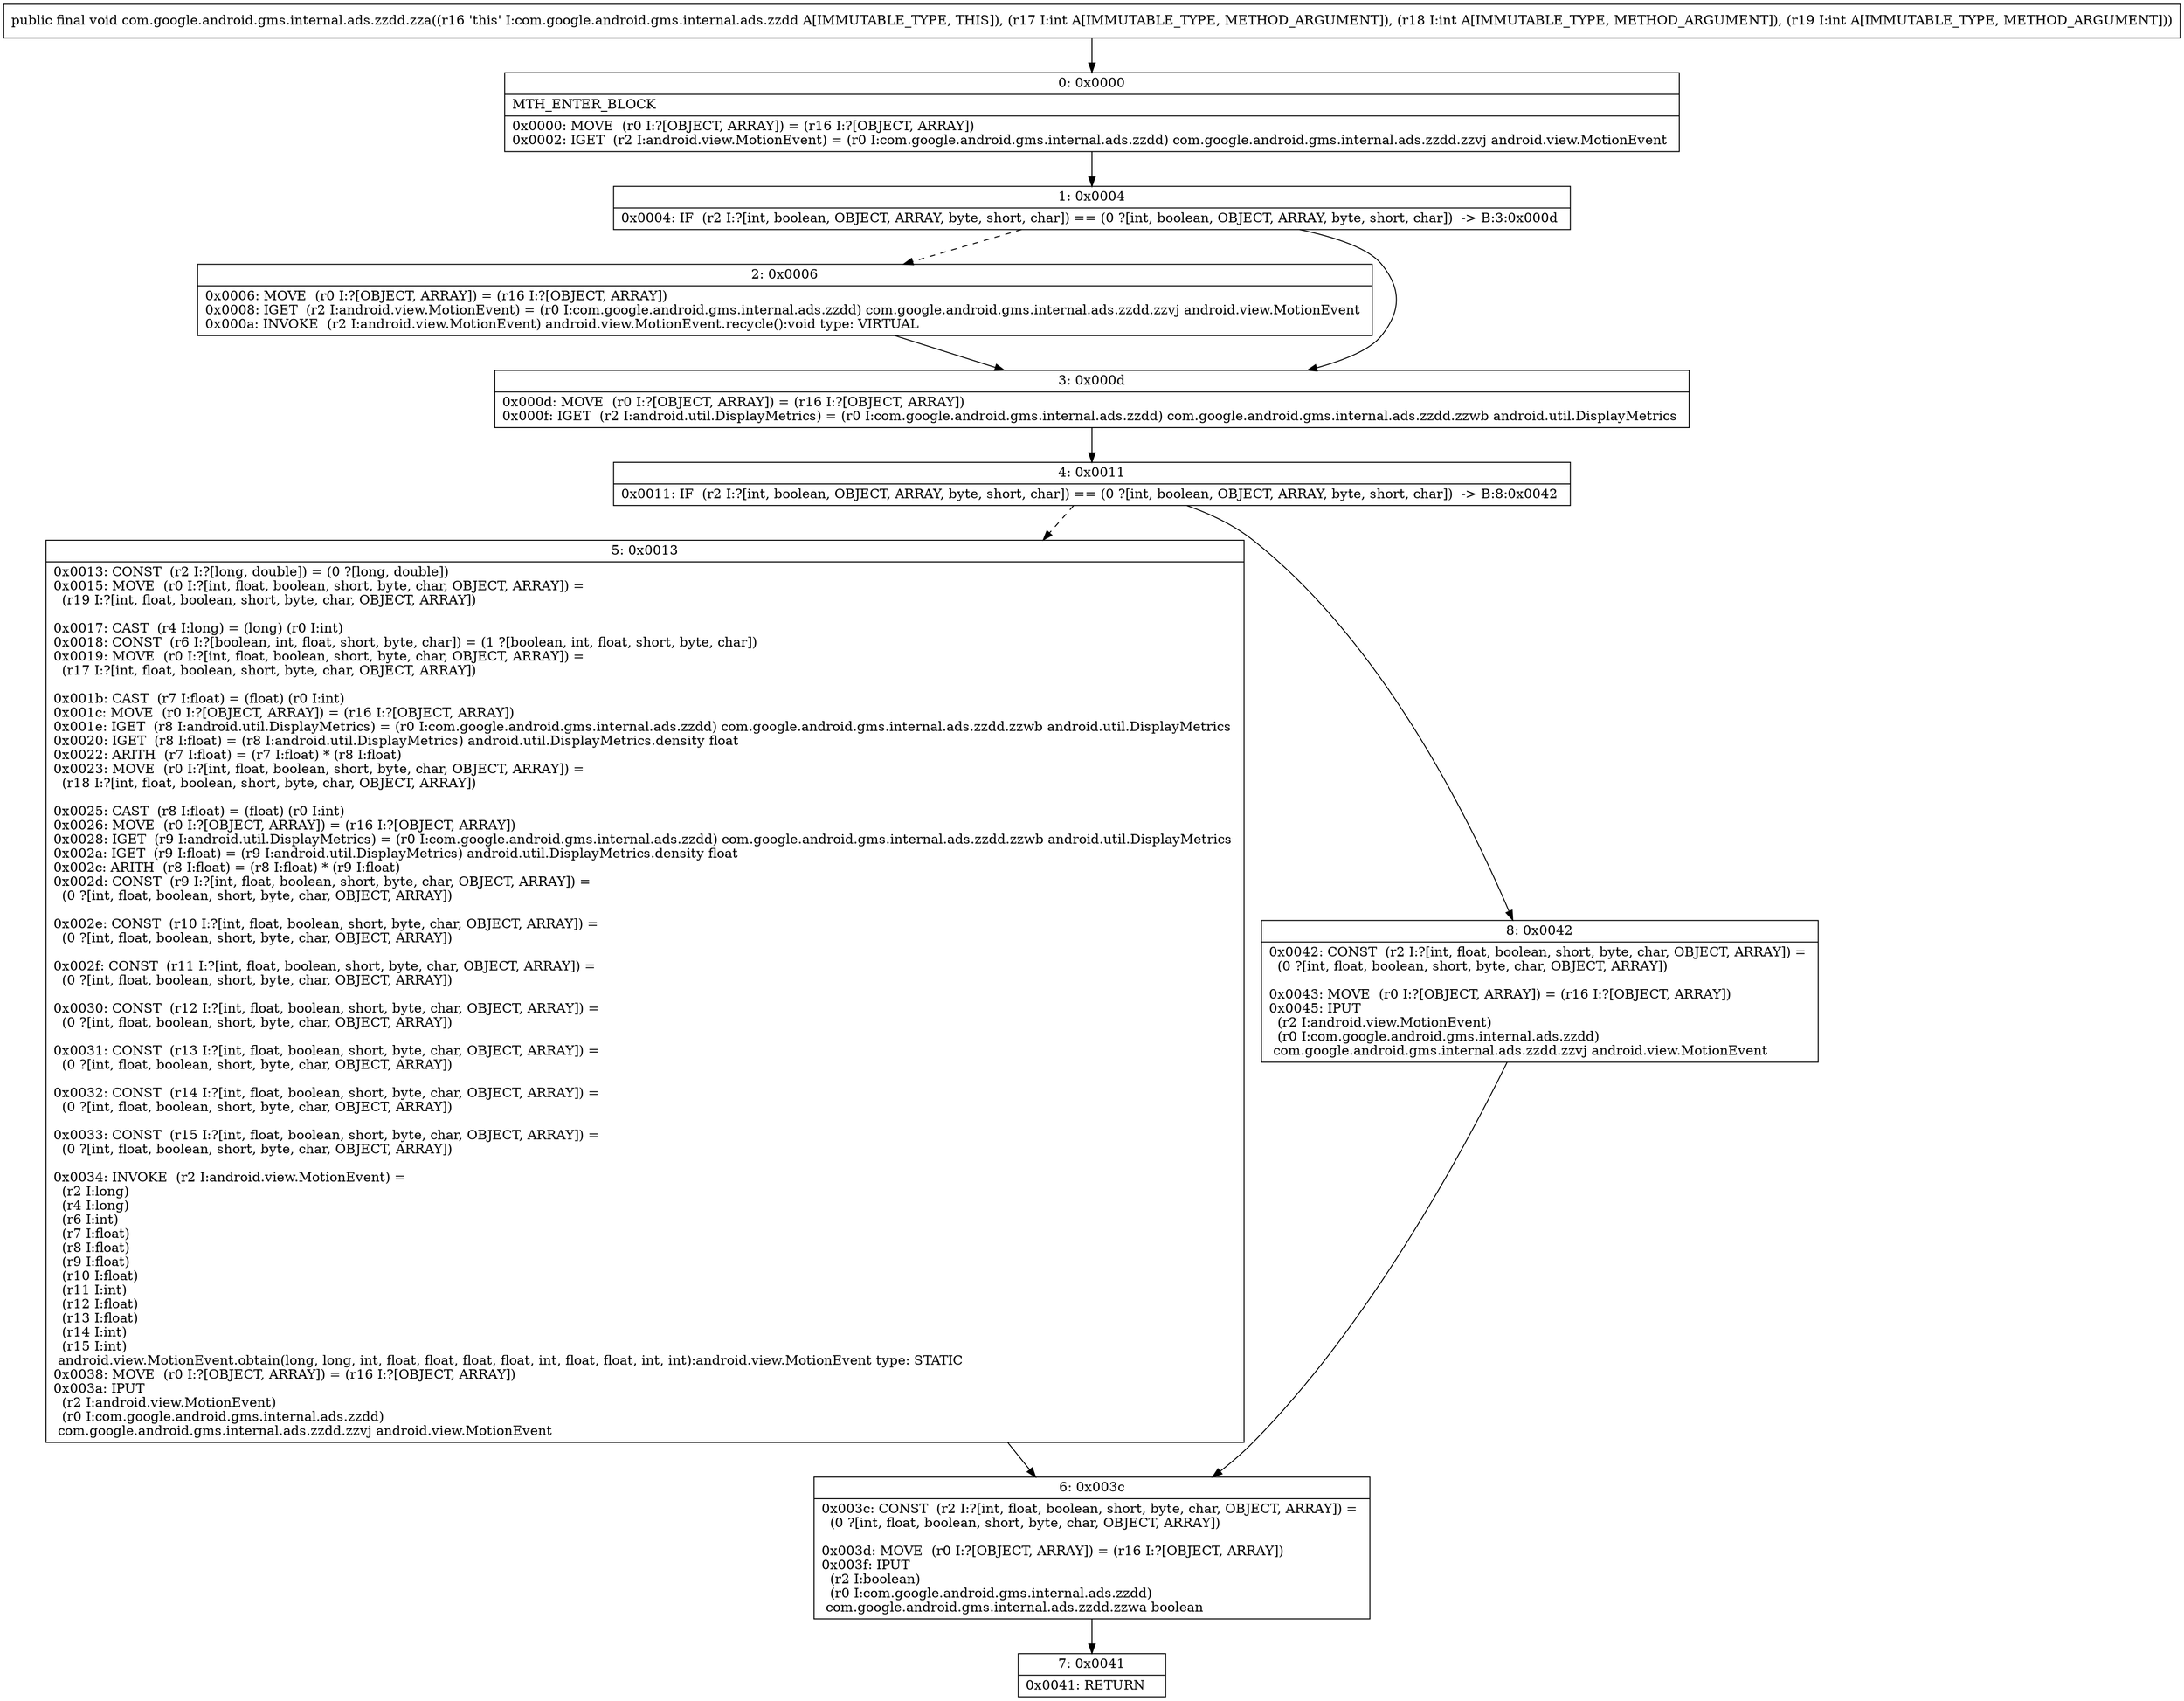 digraph "CFG forcom.google.android.gms.internal.ads.zzdd.zza(III)V" {
Node_0 [shape=record,label="{0\:\ 0x0000|MTH_ENTER_BLOCK\l|0x0000: MOVE  (r0 I:?[OBJECT, ARRAY]) = (r16 I:?[OBJECT, ARRAY]) \l0x0002: IGET  (r2 I:android.view.MotionEvent) = (r0 I:com.google.android.gms.internal.ads.zzdd) com.google.android.gms.internal.ads.zzdd.zzvj android.view.MotionEvent \l}"];
Node_1 [shape=record,label="{1\:\ 0x0004|0x0004: IF  (r2 I:?[int, boolean, OBJECT, ARRAY, byte, short, char]) == (0 ?[int, boolean, OBJECT, ARRAY, byte, short, char])  \-\> B:3:0x000d \l}"];
Node_2 [shape=record,label="{2\:\ 0x0006|0x0006: MOVE  (r0 I:?[OBJECT, ARRAY]) = (r16 I:?[OBJECT, ARRAY]) \l0x0008: IGET  (r2 I:android.view.MotionEvent) = (r0 I:com.google.android.gms.internal.ads.zzdd) com.google.android.gms.internal.ads.zzdd.zzvj android.view.MotionEvent \l0x000a: INVOKE  (r2 I:android.view.MotionEvent) android.view.MotionEvent.recycle():void type: VIRTUAL \l}"];
Node_3 [shape=record,label="{3\:\ 0x000d|0x000d: MOVE  (r0 I:?[OBJECT, ARRAY]) = (r16 I:?[OBJECT, ARRAY]) \l0x000f: IGET  (r2 I:android.util.DisplayMetrics) = (r0 I:com.google.android.gms.internal.ads.zzdd) com.google.android.gms.internal.ads.zzdd.zzwb android.util.DisplayMetrics \l}"];
Node_4 [shape=record,label="{4\:\ 0x0011|0x0011: IF  (r2 I:?[int, boolean, OBJECT, ARRAY, byte, short, char]) == (0 ?[int, boolean, OBJECT, ARRAY, byte, short, char])  \-\> B:8:0x0042 \l}"];
Node_5 [shape=record,label="{5\:\ 0x0013|0x0013: CONST  (r2 I:?[long, double]) = (0 ?[long, double]) \l0x0015: MOVE  (r0 I:?[int, float, boolean, short, byte, char, OBJECT, ARRAY]) = \l  (r19 I:?[int, float, boolean, short, byte, char, OBJECT, ARRAY])\l \l0x0017: CAST  (r4 I:long) = (long) (r0 I:int) \l0x0018: CONST  (r6 I:?[boolean, int, float, short, byte, char]) = (1 ?[boolean, int, float, short, byte, char]) \l0x0019: MOVE  (r0 I:?[int, float, boolean, short, byte, char, OBJECT, ARRAY]) = \l  (r17 I:?[int, float, boolean, short, byte, char, OBJECT, ARRAY])\l \l0x001b: CAST  (r7 I:float) = (float) (r0 I:int) \l0x001c: MOVE  (r0 I:?[OBJECT, ARRAY]) = (r16 I:?[OBJECT, ARRAY]) \l0x001e: IGET  (r8 I:android.util.DisplayMetrics) = (r0 I:com.google.android.gms.internal.ads.zzdd) com.google.android.gms.internal.ads.zzdd.zzwb android.util.DisplayMetrics \l0x0020: IGET  (r8 I:float) = (r8 I:android.util.DisplayMetrics) android.util.DisplayMetrics.density float \l0x0022: ARITH  (r7 I:float) = (r7 I:float) * (r8 I:float) \l0x0023: MOVE  (r0 I:?[int, float, boolean, short, byte, char, OBJECT, ARRAY]) = \l  (r18 I:?[int, float, boolean, short, byte, char, OBJECT, ARRAY])\l \l0x0025: CAST  (r8 I:float) = (float) (r0 I:int) \l0x0026: MOVE  (r0 I:?[OBJECT, ARRAY]) = (r16 I:?[OBJECT, ARRAY]) \l0x0028: IGET  (r9 I:android.util.DisplayMetrics) = (r0 I:com.google.android.gms.internal.ads.zzdd) com.google.android.gms.internal.ads.zzdd.zzwb android.util.DisplayMetrics \l0x002a: IGET  (r9 I:float) = (r9 I:android.util.DisplayMetrics) android.util.DisplayMetrics.density float \l0x002c: ARITH  (r8 I:float) = (r8 I:float) * (r9 I:float) \l0x002d: CONST  (r9 I:?[int, float, boolean, short, byte, char, OBJECT, ARRAY]) = \l  (0 ?[int, float, boolean, short, byte, char, OBJECT, ARRAY])\l \l0x002e: CONST  (r10 I:?[int, float, boolean, short, byte, char, OBJECT, ARRAY]) = \l  (0 ?[int, float, boolean, short, byte, char, OBJECT, ARRAY])\l \l0x002f: CONST  (r11 I:?[int, float, boolean, short, byte, char, OBJECT, ARRAY]) = \l  (0 ?[int, float, boolean, short, byte, char, OBJECT, ARRAY])\l \l0x0030: CONST  (r12 I:?[int, float, boolean, short, byte, char, OBJECT, ARRAY]) = \l  (0 ?[int, float, boolean, short, byte, char, OBJECT, ARRAY])\l \l0x0031: CONST  (r13 I:?[int, float, boolean, short, byte, char, OBJECT, ARRAY]) = \l  (0 ?[int, float, boolean, short, byte, char, OBJECT, ARRAY])\l \l0x0032: CONST  (r14 I:?[int, float, boolean, short, byte, char, OBJECT, ARRAY]) = \l  (0 ?[int, float, boolean, short, byte, char, OBJECT, ARRAY])\l \l0x0033: CONST  (r15 I:?[int, float, boolean, short, byte, char, OBJECT, ARRAY]) = \l  (0 ?[int, float, boolean, short, byte, char, OBJECT, ARRAY])\l \l0x0034: INVOKE  (r2 I:android.view.MotionEvent) = \l  (r2 I:long)\l  (r4 I:long)\l  (r6 I:int)\l  (r7 I:float)\l  (r8 I:float)\l  (r9 I:float)\l  (r10 I:float)\l  (r11 I:int)\l  (r12 I:float)\l  (r13 I:float)\l  (r14 I:int)\l  (r15 I:int)\l android.view.MotionEvent.obtain(long, long, int, float, float, float, float, int, float, float, int, int):android.view.MotionEvent type: STATIC \l0x0038: MOVE  (r0 I:?[OBJECT, ARRAY]) = (r16 I:?[OBJECT, ARRAY]) \l0x003a: IPUT  \l  (r2 I:android.view.MotionEvent)\l  (r0 I:com.google.android.gms.internal.ads.zzdd)\l com.google.android.gms.internal.ads.zzdd.zzvj android.view.MotionEvent \l}"];
Node_6 [shape=record,label="{6\:\ 0x003c|0x003c: CONST  (r2 I:?[int, float, boolean, short, byte, char, OBJECT, ARRAY]) = \l  (0 ?[int, float, boolean, short, byte, char, OBJECT, ARRAY])\l \l0x003d: MOVE  (r0 I:?[OBJECT, ARRAY]) = (r16 I:?[OBJECT, ARRAY]) \l0x003f: IPUT  \l  (r2 I:boolean)\l  (r0 I:com.google.android.gms.internal.ads.zzdd)\l com.google.android.gms.internal.ads.zzdd.zzwa boolean \l}"];
Node_7 [shape=record,label="{7\:\ 0x0041|0x0041: RETURN   \l}"];
Node_8 [shape=record,label="{8\:\ 0x0042|0x0042: CONST  (r2 I:?[int, float, boolean, short, byte, char, OBJECT, ARRAY]) = \l  (0 ?[int, float, boolean, short, byte, char, OBJECT, ARRAY])\l \l0x0043: MOVE  (r0 I:?[OBJECT, ARRAY]) = (r16 I:?[OBJECT, ARRAY]) \l0x0045: IPUT  \l  (r2 I:android.view.MotionEvent)\l  (r0 I:com.google.android.gms.internal.ads.zzdd)\l com.google.android.gms.internal.ads.zzdd.zzvj android.view.MotionEvent \l}"];
MethodNode[shape=record,label="{public final void com.google.android.gms.internal.ads.zzdd.zza((r16 'this' I:com.google.android.gms.internal.ads.zzdd A[IMMUTABLE_TYPE, THIS]), (r17 I:int A[IMMUTABLE_TYPE, METHOD_ARGUMENT]), (r18 I:int A[IMMUTABLE_TYPE, METHOD_ARGUMENT]), (r19 I:int A[IMMUTABLE_TYPE, METHOD_ARGUMENT])) }"];
MethodNode -> Node_0;
Node_0 -> Node_1;
Node_1 -> Node_2[style=dashed];
Node_1 -> Node_3;
Node_2 -> Node_3;
Node_3 -> Node_4;
Node_4 -> Node_5[style=dashed];
Node_4 -> Node_8;
Node_5 -> Node_6;
Node_6 -> Node_7;
Node_8 -> Node_6;
}

